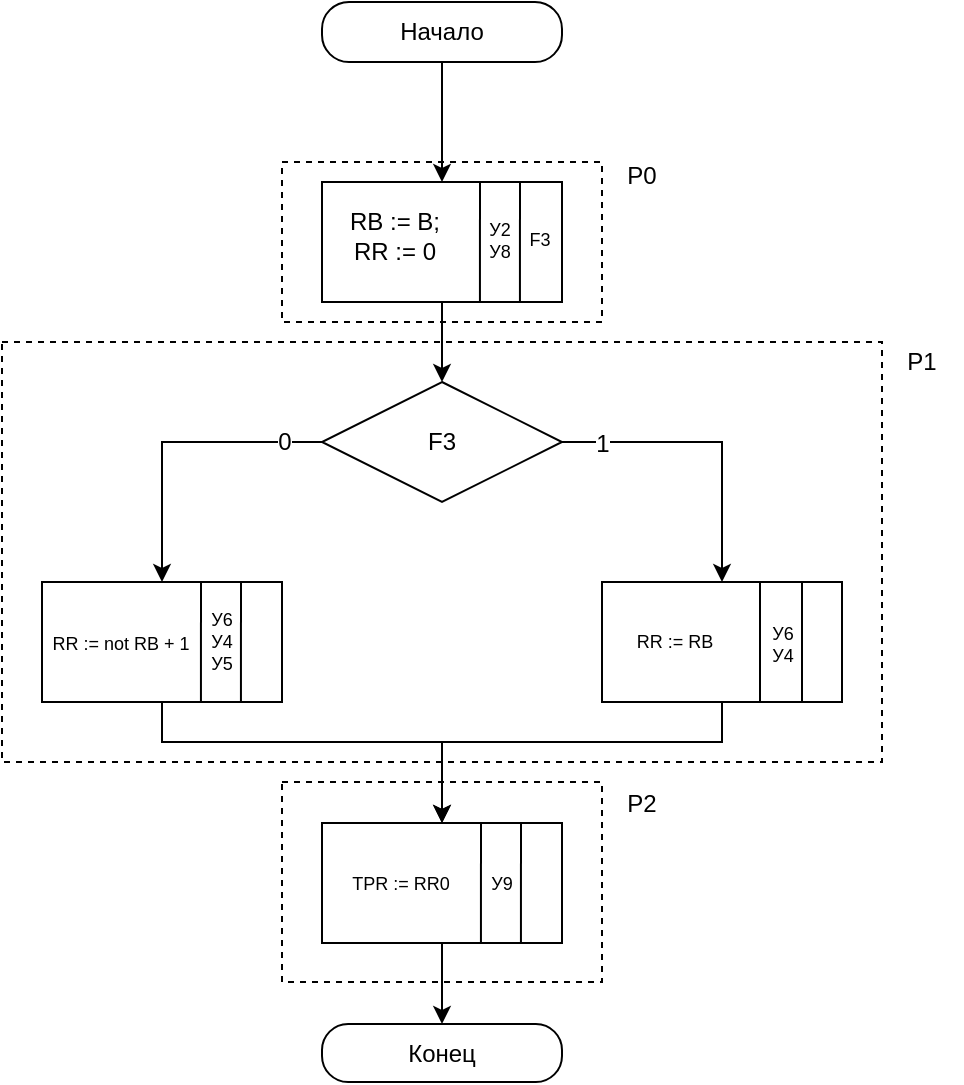 <mxfile version="12.6.5" type="device"><diagram id="ino8X07yagJUm5cUdguc" name="Page-1"><mxGraphModel dx="932" dy="615" grid="1" gridSize="10" guides="1" tooltips="1" connect="1" arrows="1" fold="1" page="1" pageScale="1" pageWidth="827" pageHeight="1169" math="0" shadow="0"><root><mxCell id="0"/><mxCell id="1" parent="0"/><mxCell id="_YIfg3i4x5maGK3U4gLa-12" style="edgeStyle=orthogonalEdgeStyle;rounded=0;orthogonalLoop=1;jettySize=auto;html=1;exitX=0.5;exitY=1;exitDx=0;exitDy=0;entryX=0.5;entryY=0;entryDx=0;entryDy=0;" parent="1" source="_YIfg3i4x5maGK3U4gLa-1" target="_YIfg3i4x5maGK3U4gLa-3" edge="1"><mxGeometry relative="1" as="geometry"/></mxCell><mxCell id="_YIfg3i4x5maGK3U4gLa-1" value="Начало" style="rounded=1;whiteSpace=wrap;html=1;imageHeight=24;arcSize=45;" parent="1" vertex="1"><mxGeometry x="360" y="80" width="120" height="30" as="geometry"/></mxCell><mxCell id="_YIfg3i4x5maGK3U4gLa-2" value="Конец" style="rounded=1;whiteSpace=wrap;html=1;arcSize=45;" parent="1" vertex="1"><mxGeometry x="360" y="591" width="120" height="29" as="geometry"/></mxCell><mxCell id="_YIfg3i4x5maGK3U4gLa-11" style="edgeStyle=orthogonalEdgeStyle;rounded=0;orthogonalLoop=1;jettySize=auto;html=1;exitX=0.5;exitY=1;exitDx=0;exitDy=0;entryX=0.5;entryY=0;entryDx=0;entryDy=0;" parent="1" source="_YIfg3i4x5maGK3U4gLa-3" target="_YIfg3i4x5maGK3U4gLa-9" edge="1"><mxGeometry relative="1" as="geometry"/></mxCell><mxCell id="_YIfg3i4x5maGK3U4gLa-3" value="" style="rounded=0;whiteSpace=wrap;html=1;" parent="1" vertex="1"><mxGeometry x="360" y="170" width="120" height="60" as="geometry"/></mxCell><mxCell id="_YIfg3i4x5maGK3U4gLa-4" value="" style="endArrow=none;html=1;exitX=0.583;exitY=1;exitDx=0;exitDy=0;exitPerimeter=0;" parent="1" edge="1"><mxGeometry width="50" height="50" relative="1" as="geometry"><mxPoint x="438.96" y="230" as="sourcePoint"/><mxPoint x="439" y="170" as="targetPoint"/></mxGeometry></mxCell><mxCell id="_YIfg3i4x5maGK3U4gLa-5" value="" style="endArrow=none;html=1;exitX=0.583;exitY=1;exitDx=0;exitDy=0;exitPerimeter=0;" parent="1" edge="1"><mxGeometry width="50" height="50" relative="1" as="geometry"><mxPoint x="458.96" y="230" as="sourcePoint"/><mxPoint x="459" y="170" as="targetPoint"/></mxGeometry></mxCell><mxCell id="_YIfg3i4x5maGK3U4gLa-6" value="RB := B;&lt;br&gt;RR := 0" style="text;html=1;strokeColor=none;fillColor=none;align=center;verticalAlign=middle;whiteSpace=wrap;rounded=0;" parent="1" vertex="1"><mxGeometry x="360" y="173" width="73" height="48" as="geometry"/></mxCell><mxCell id="_YIfg3i4x5maGK3U4gLa-7" value="У2&lt;br&gt;&lt;div&gt;У8&lt;/div&gt;" style="text;html=1;strokeColor=none;fillColor=none;align=center;verticalAlign=middle;whiteSpace=wrap;rounded=0;fontSize=9;" parent="1" vertex="1"><mxGeometry x="444" y="189" width="10" height="20" as="geometry"/></mxCell><mxCell id="_YIfg3i4x5maGK3U4gLa-8" value="F3" style="text;html=1;strokeColor=none;fillColor=none;align=center;verticalAlign=middle;whiteSpace=wrap;rounded=0;fontSize=9;" parent="1" vertex="1"><mxGeometry x="464" y="189" width="10" height="20" as="geometry"/></mxCell><mxCell id="_YIfg3i4x5maGK3U4gLa-14" style="edgeStyle=orthogonalEdgeStyle;rounded=0;orthogonalLoop=1;jettySize=auto;html=1;exitX=0;exitY=0.5;exitDx=0;exitDy=0;entryX=0.5;entryY=0;entryDx=0;entryDy=0;" parent="1" source="_YIfg3i4x5maGK3U4gLa-9" target="_YIfg3i4x5maGK3U4gLa-24" edge="1"><mxGeometry relative="1" as="geometry"><Array as="points"><mxPoint x="280" y="300"/></Array><mxPoint x="420" y="370" as="targetPoint"/></mxGeometry></mxCell><mxCell id="_YIfg3i4x5maGK3U4gLa-36" value="0" style="text;html=1;align=center;verticalAlign=middle;resizable=0;points=[];;labelBackgroundColor=#ffffff;" parent="_YIfg3i4x5maGK3U4gLa-14" vertex="1" connectable="0"><mxGeometry x="-0.512" y="1" relative="1" as="geometry"><mxPoint x="17" y="-1" as="offset"/></mxGeometry></mxCell><mxCell id="_YIfg3i4x5maGK3U4gLa-22" style="edgeStyle=orthogonalEdgeStyle;rounded=0;orthogonalLoop=1;jettySize=auto;html=1;exitX=1;exitY=0.5;exitDx=0;exitDy=0;jumpSize=6;entryX=0.5;entryY=0;entryDx=0;entryDy=0;" parent="1" source="_YIfg3i4x5maGK3U4gLa-9" target="_YIfg3i4x5maGK3U4gLa-17" edge="1"><mxGeometry relative="1" as="geometry"><Array as="points"><mxPoint x="560" y="300"/></Array><mxPoint x="580" y="420" as="targetPoint"/></mxGeometry></mxCell><mxCell id="_YIfg3i4x5maGK3U4gLa-35" value="1" style="text;html=1;align=center;verticalAlign=middle;resizable=0;points=[];;labelBackgroundColor=#ffffff;" parent="_YIfg3i4x5maGK3U4gLa-22" vertex="1" connectable="0"><mxGeometry x="0.15" relative="1" as="geometry"><mxPoint x="-60" y="-6" as="offset"/></mxGeometry></mxCell><mxCell id="_YIfg3i4x5maGK3U4gLa-9" value="F3" style="rhombus;whiteSpace=wrap;html=1;" parent="1" vertex="1"><mxGeometry x="360" y="270" width="120" height="60" as="geometry"/></mxCell><mxCell id="mm2yy1tvn-SzPlEQDEvn-9" style="edgeStyle=orthogonalEdgeStyle;rounded=0;orthogonalLoop=1;jettySize=auto;html=1;entryX=0.5;entryY=0;entryDx=0;entryDy=0;fontSize=11;" parent="1" source="_YIfg3i4x5maGK3U4gLa-17" target="mm2yy1tvn-SzPlEQDEvn-2" edge="1"><mxGeometry relative="1" as="geometry"><Array as="points"><mxPoint x="560" y="450"/><mxPoint x="420" y="450"/></Array></mxGeometry></mxCell><mxCell id="_YIfg3i4x5maGK3U4gLa-17" value="" style="rounded=0;whiteSpace=wrap;html=1;" parent="1" vertex="1"><mxGeometry x="500" y="370" width="120" height="60" as="geometry"/></mxCell><mxCell id="_YIfg3i4x5maGK3U4gLa-18" value="" style="endArrow=none;html=1;" parent="1" edge="1"><mxGeometry width="50" height="50" relative="1" as="geometry"><mxPoint x="579" y="370" as="sourcePoint"/><mxPoint x="579" y="430" as="targetPoint"/></mxGeometry></mxCell><mxCell id="_YIfg3i4x5maGK3U4gLa-19" value="" style="endArrow=none;html=1;" parent="1" edge="1"><mxGeometry width="50" height="50" relative="1" as="geometry"><mxPoint x="600" y="430" as="sourcePoint"/><mxPoint x="600" y="370" as="targetPoint"/></mxGeometry></mxCell><mxCell id="_YIfg3i4x5maGK3U4gLa-21" value="У6&lt;br&gt;У4" style="text;html=1;strokeColor=none;fillColor=none;align=center;verticalAlign=middle;whiteSpace=wrap;rounded=0;fontSize=9;" parent="1" vertex="1"><mxGeometry x="583" y="390.5" width="15" height="20" as="geometry"/></mxCell><mxCell id="mm2yy1tvn-SzPlEQDEvn-10" style="edgeStyle=orthogonalEdgeStyle;rounded=0;orthogonalLoop=1;jettySize=auto;html=1;fontSize=11;entryX=0.5;entryY=0;entryDx=0;entryDy=0;" parent="1" source="_YIfg3i4x5maGK3U4gLa-24" edge="1" target="mm2yy1tvn-SzPlEQDEvn-2"><mxGeometry relative="1" as="geometry"><mxPoint x="420" y="471" as="targetPoint"/><Array as="points"><mxPoint x="280" y="450"/><mxPoint x="420" y="450"/></Array></mxGeometry></mxCell><mxCell id="_YIfg3i4x5maGK3U4gLa-24" value="" style="rounded=0;whiteSpace=wrap;html=1;" parent="1" vertex="1"><mxGeometry x="220" y="370" width="120" height="60" as="geometry"/></mxCell><mxCell id="_YIfg3i4x5maGK3U4gLa-25" value="" style="endArrow=none;html=1;exitX=0.583;exitY=1;exitDx=0;exitDy=0;exitPerimeter=0;" parent="1" edge="1"><mxGeometry width="50" height="50" relative="1" as="geometry"><mxPoint x="299.46" y="430" as="sourcePoint"/><mxPoint x="299.5" y="370" as="targetPoint"/></mxGeometry></mxCell><mxCell id="_YIfg3i4x5maGK3U4gLa-26" value="" style="endArrow=none;html=1;exitX=0.583;exitY=1;exitDx=0;exitDy=0;exitPerimeter=0;" parent="1" edge="1"><mxGeometry width="50" height="50" relative="1" as="geometry"><mxPoint x="319.46" y="430" as="sourcePoint"/><mxPoint x="319.5" y="370" as="targetPoint"/></mxGeometry></mxCell><mxCell id="_YIfg3i4x5maGK3U4gLa-27" value="RR := not RB + 1" style="text;html=1;strokeColor=none;fillColor=none;align=center;verticalAlign=middle;whiteSpace=wrap;rounded=0;fontSize=9;" parent="1" vertex="1"><mxGeometry x="223" y="378" width="73" height="45" as="geometry"/></mxCell><mxCell id="_YIfg3i4x5maGK3U4gLa-28" value="У6&lt;br&gt;У4&lt;br&gt;У5" style="text;html=1;strokeColor=none;fillColor=none;align=center;verticalAlign=middle;whiteSpace=wrap;rounded=0;fontSize=9;" parent="1" vertex="1"><mxGeometry x="305" y="390" width="10" height="20" as="geometry"/></mxCell><mxCell id="mm2yy1tvn-SzPlEQDEvn-11" style="edgeStyle=orthogonalEdgeStyle;rounded=0;orthogonalLoop=1;jettySize=auto;html=1;entryX=0.5;entryY=0;entryDx=0;entryDy=0;fontSize=11;" parent="1" source="mm2yy1tvn-SzPlEQDEvn-2" target="_YIfg3i4x5maGK3U4gLa-2" edge="1"><mxGeometry relative="1" as="geometry"/></mxCell><mxCell id="mm2yy1tvn-SzPlEQDEvn-2" value="" style="rounded=0;whiteSpace=wrap;html=1;" parent="1" vertex="1"><mxGeometry x="360" y="490.5" width="120" height="60" as="geometry"/></mxCell><mxCell id="mm2yy1tvn-SzPlEQDEvn-3" value="" style="endArrow=none;html=1;exitX=0.583;exitY=1;exitDx=0;exitDy=0;exitPerimeter=0;" parent="1" edge="1"><mxGeometry width="50" height="50" relative="1" as="geometry"><mxPoint x="439.46" y="550.5" as="sourcePoint"/><mxPoint x="439.5" y="490.5" as="targetPoint"/></mxGeometry></mxCell><mxCell id="mm2yy1tvn-SzPlEQDEvn-4" value="" style="endArrow=none;html=1;exitX=0.583;exitY=1;exitDx=0;exitDy=0;exitPerimeter=0;" parent="1" edge="1"><mxGeometry width="50" height="50" relative="1" as="geometry"><mxPoint x="459.46" y="550.5" as="sourcePoint"/><mxPoint x="459.5" y="490.5" as="targetPoint"/></mxGeometry></mxCell><mxCell id="mm2yy1tvn-SzPlEQDEvn-5" value="TPR := RR0" style="text;html=1;strokeColor=none;fillColor=none;align=center;verticalAlign=middle;whiteSpace=wrap;rounded=0;fontSize=9;" parent="1" vertex="1"><mxGeometry x="363" y="498.5" width="73" height="45" as="geometry"/></mxCell><mxCell id="mm2yy1tvn-SzPlEQDEvn-6" value="У9" style="text;html=1;strokeColor=none;fillColor=none;align=center;verticalAlign=middle;whiteSpace=wrap;rounded=0;fontSize=9;" parent="1" vertex="1"><mxGeometry x="445" y="510.5" width="10" height="20" as="geometry"/></mxCell><mxCell id="_YIfg3i4x5maGK3U4gLa-20" value="RR := RB" style="text;html=1;strokeColor=none;fillColor=none;align=center;verticalAlign=middle;whiteSpace=wrap;rounded=0;fontSize=9;" parent="1" vertex="1"><mxGeometry x="500" y="377.5" width="73" height="45" as="geometry"/></mxCell><mxCell id="NXe0OXm9wkn7gTHefv1z-1" value="" style="rounded=0;whiteSpace=wrap;html=1;fillColor=none;dashed=1;" vertex="1" parent="1"><mxGeometry x="340" y="470" width="160" height="100" as="geometry"/></mxCell><mxCell id="NXe0OXm9wkn7gTHefv1z-2" value="" style="rounded=0;whiteSpace=wrap;html=1;fillColor=none;dashed=1;" vertex="1" parent="1"><mxGeometry x="340" y="160" width="160" height="80" as="geometry"/></mxCell><mxCell id="NXe0OXm9wkn7gTHefv1z-3" value="" style="rounded=0;whiteSpace=wrap;html=1;fillColor=none;dashed=1;" vertex="1" parent="1"><mxGeometry x="200" y="250" width="440" height="210" as="geometry"/></mxCell><mxCell id="NXe0OXm9wkn7gTHefv1z-7" value="P0" style="text;html=1;strokeColor=none;fillColor=none;align=center;verticalAlign=middle;whiteSpace=wrap;rounded=0;dashed=1;" vertex="1" parent="1"><mxGeometry x="500" y="157" width="40" height="20" as="geometry"/></mxCell><mxCell id="NXe0OXm9wkn7gTHefv1z-9" value="P1" style="text;html=1;strokeColor=none;fillColor=none;align=center;verticalAlign=middle;whiteSpace=wrap;rounded=0;dashed=1;" vertex="1" parent="1"><mxGeometry x="640" y="250" width="40" height="20" as="geometry"/></mxCell><mxCell id="NXe0OXm9wkn7gTHefv1z-10" value="P2" style="text;html=1;strokeColor=none;fillColor=none;align=center;verticalAlign=middle;whiteSpace=wrap;rounded=0;dashed=1;" vertex="1" parent="1"><mxGeometry x="500" y="470.5" width="40" height="20" as="geometry"/></mxCell></root></mxGraphModel></diagram></mxfile>